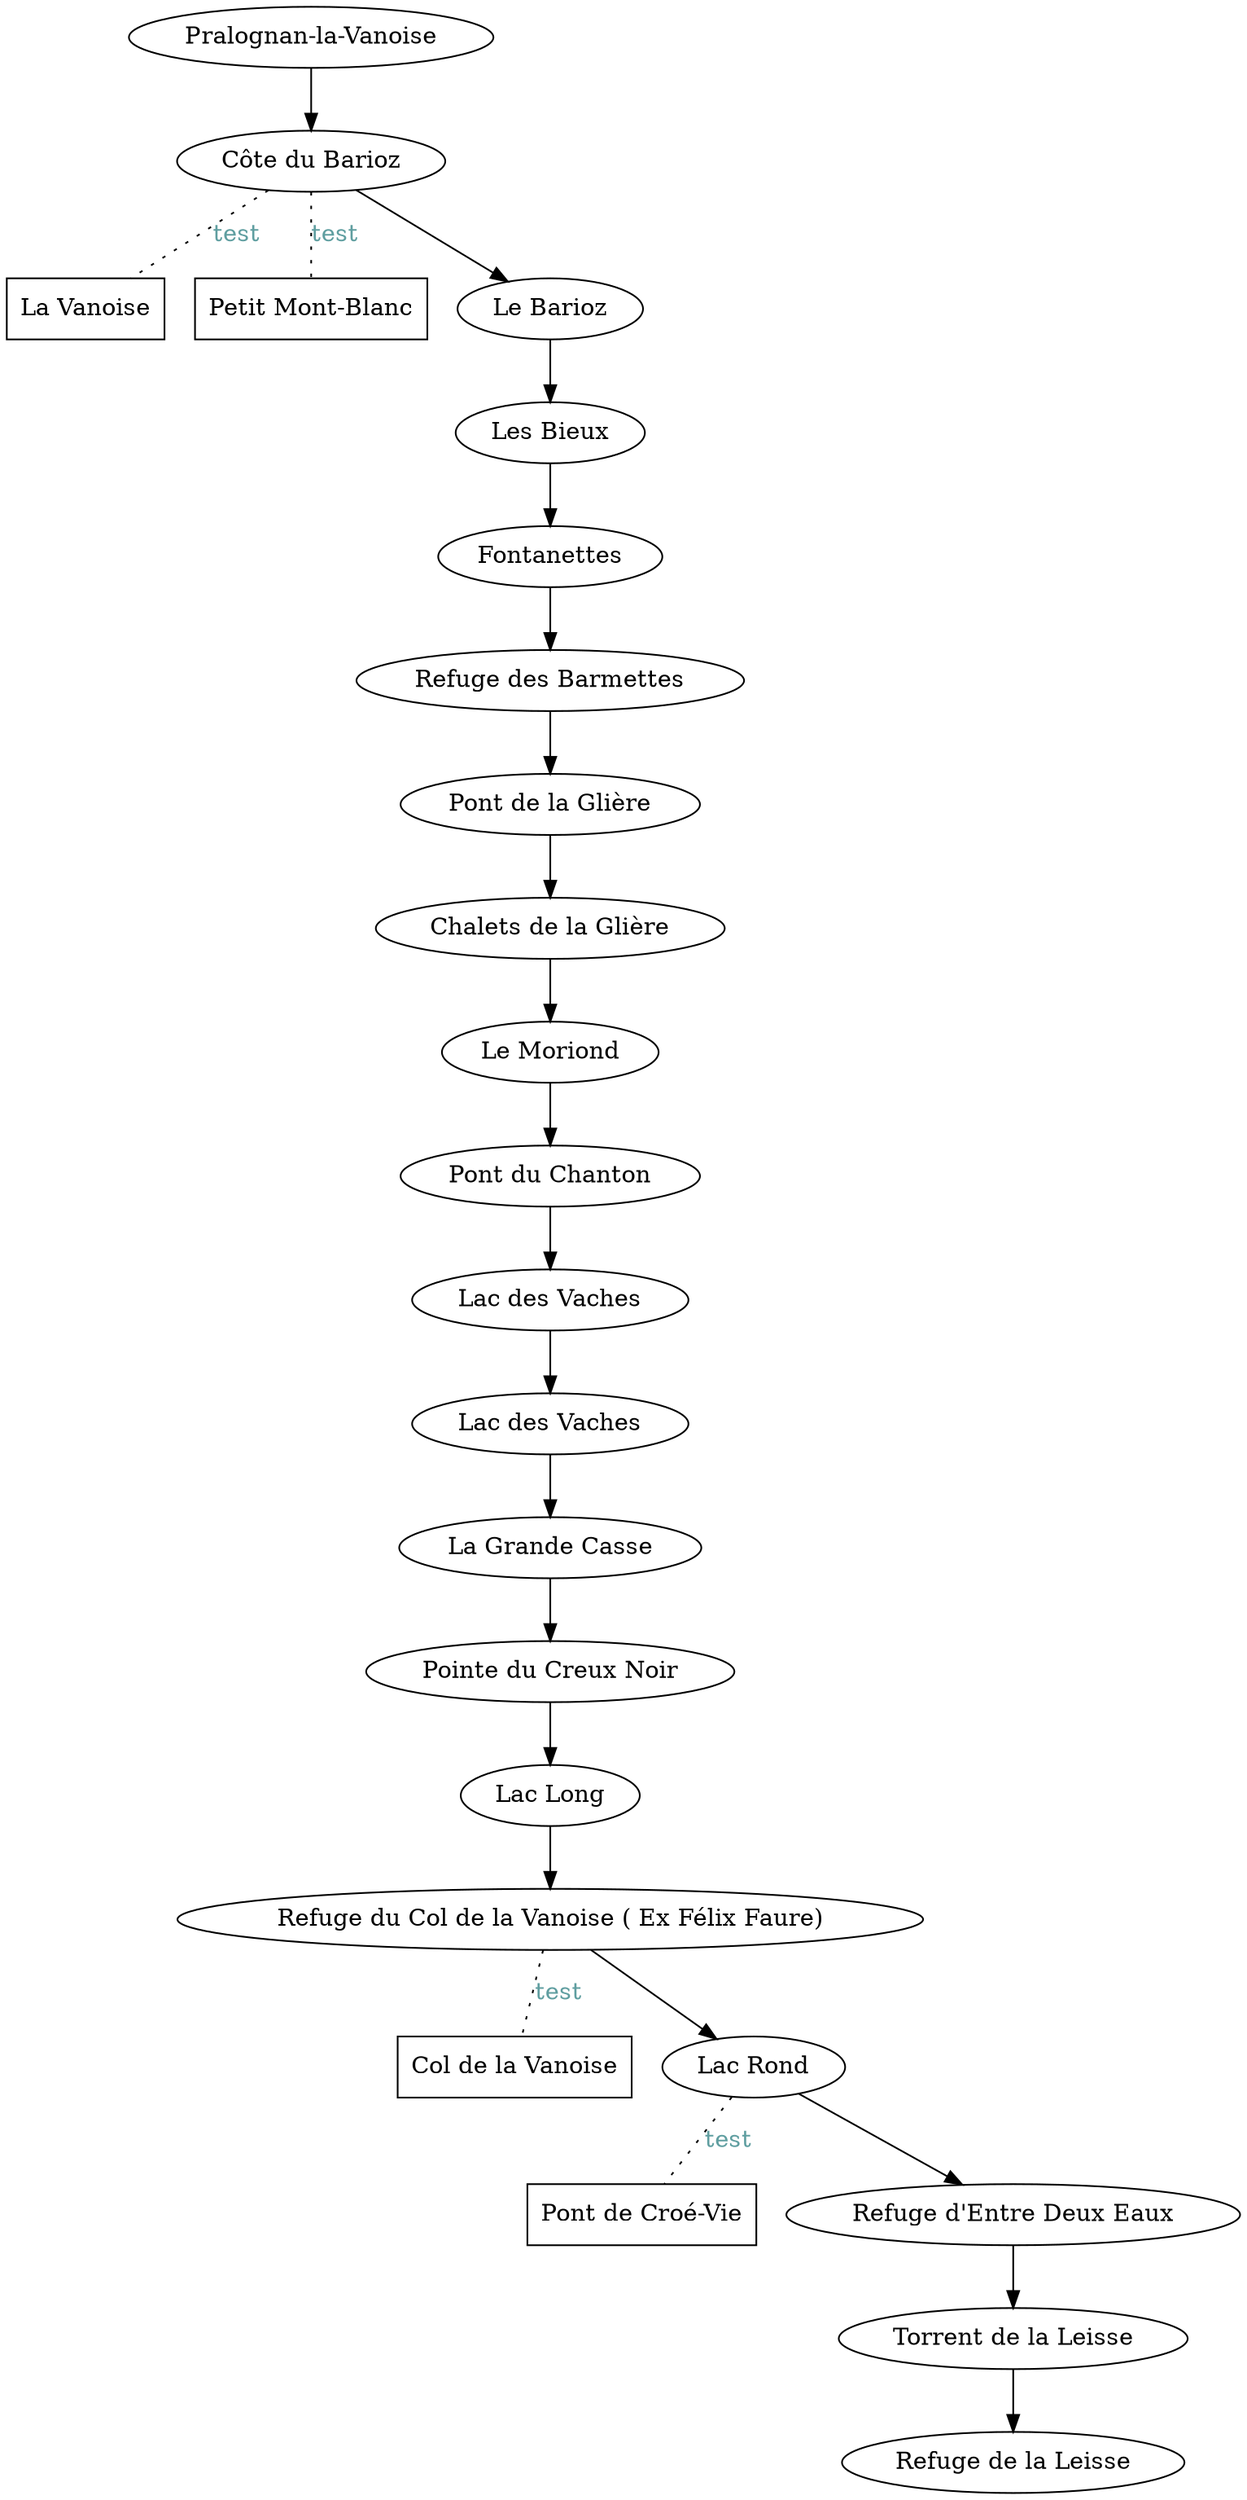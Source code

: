 
digraph {
        0 [label="Pralognan-la-Vanoise"]
        
                ;
            3 [label="Côte du Barioz"]
        
                ;
            1 [label="La Vanoise"]
        
                [shape=box];
            2 [label="Petit Mont-Blanc"]
        
                [shape=box];
            4 [label="Le Barioz"]
        
                ;
            5 [label="Les Bieux"]
        
                ;
            8 [label="Fontanettes"]
        
                ;
            9 [label="Refuge des Barmettes"]
        
                ;
            10 [label="Pont de la Glière"]
        
                ;
            11 [label="Chalets de la Glière"]
        
                ;
            12 [label="Le Moriond"]
        
                ;
            13 [label="Pont du Chanton"]
        
                ;
            14 [label="Lac des Vaches"]
        
                ;
            15 [label="Lac des Vaches"]
        
                ;
            17 [label="La Grande Casse"]
        
                ;
            18 [label="Pointe du Creux Noir"]
        
                ;
            19 [label="Lac Long"]
        
                ;
            21 [label="Refuge du Col de la Vanoise ( Ex Félix Faure)"]
        
                ;
            20 [label="Col de la Vanoise"]
        
                [shape=box];
            23 [label="Lac Rond"]
        
                ;
            24 [label="Pont de Croé-Vie"]
        
                [shape=box];
            25 [label="Refuge d'Entre Deux Eaux"]
        
                ;
            27 [label="Torrent de la Leisse"]
        
                ;
            28 [label="Refuge de la Leisse"]
        
                ;
            0 -> 3;   
        3 -> 4;   
        3 -> 1 [style=dotted dir=none][label= test fontcolor=cadetblue];  
        3 -> 2 [style=dotted dir=none][label= test fontcolor=cadetblue];  
        4 -> 5;   
        5 -> 8;   
        8 -> 9;   
        9 -> 10;   
        10 -> 11;   
        11 -> 12;   
        12 -> 13;   
        13 -> 14;   
        14 -> 15;   
        15 -> 17;   
        17 -> 18;   
        18 -> 19;   
        19 -> 21;   
        21 -> 23;   
        21 -> 20 [style=dotted dir=none][label= test fontcolor=cadetblue];  
        23 -> 25;   
        23 -> 24 [style=dotted dir=none][label= test fontcolor=cadetblue];  
        25 -> 27;   
        27 -> 28;   
        
}
    